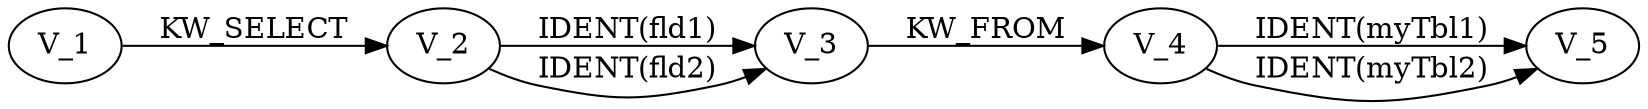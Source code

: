 digraph states
{
    d2tgraphstyle="scale=0.6";
    rankdir="LR"
    1[label="V_1",texlbl="$V_1$"]
    2[label="V_2",texlbl="$V_2$"]
    3[label="V_3",texlbl="$V_3$"]
    4[label="V_4",texlbl="$V_4$"]
    5[label="V_5",texlbl="$V_5$"]
    1 -> 2[label="KW\_SELECT"]
    2 -> 3[label="IDENT(fld1)"]
    2 -> 3[label="IDENT(fld2)"]
    3 -> 4[label="KW\_FROM"]
    4 -> 5[label="IDENT(myTbl1)"]
    4 -> 5[label="IDENT(myTbl2)"]
}

